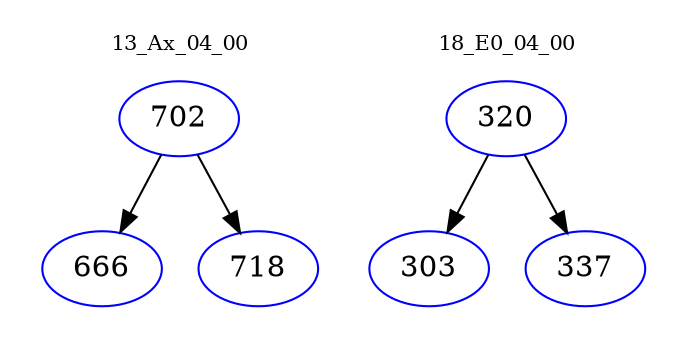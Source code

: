 digraph{
subgraph cluster_0 {
color = white
label = "13_Ax_04_00";
fontsize=10;
T0_702 [label="702", color="blue"]
T0_702 -> T0_666 [color="black"]
T0_666 [label="666", color="blue"]
T0_702 -> T0_718 [color="black"]
T0_718 [label="718", color="blue"]
}
subgraph cluster_1 {
color = white
label = "18_E0_04_00";
fontsize=10;
T1_320 [label="320", color="blue"]
T1_320 -> T1_303 [color="black"]
T1_303 [label="303", color="blue"]
T1_320 -> T1_337 [color="black"]
T1_337 [label="337", color="blue"]
}
}
